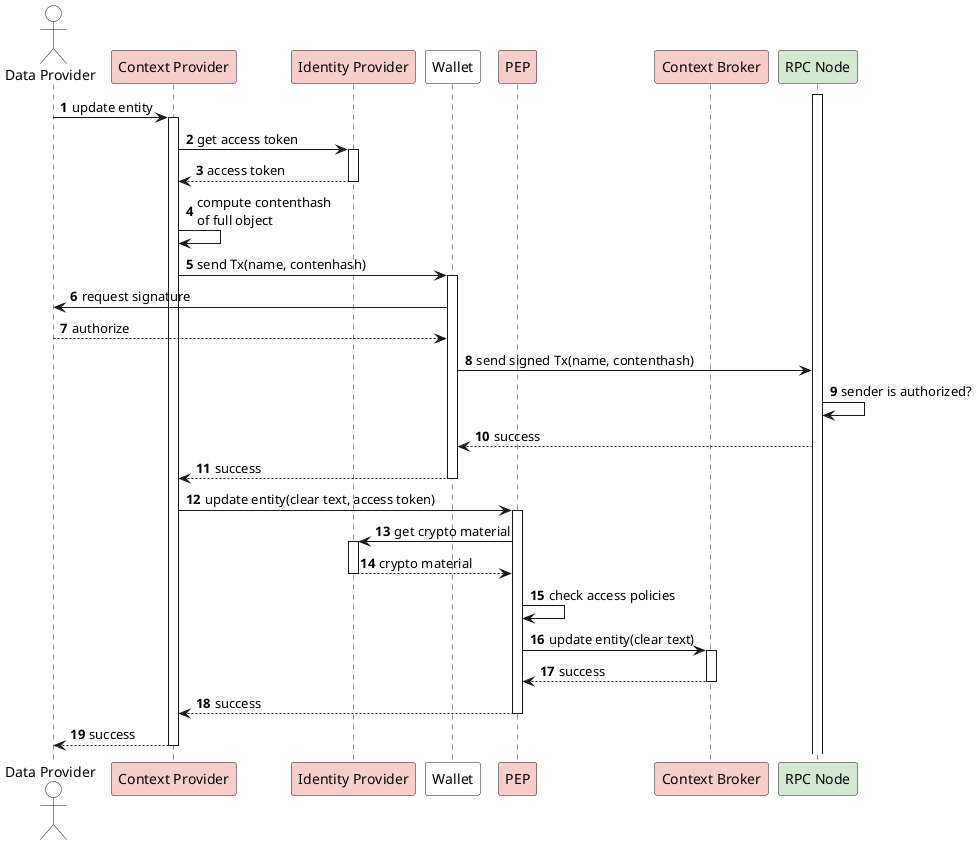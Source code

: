 @startuml
autonumber


actor "Data Provider" as DP #white
participant "Context Provider" as CP order 1 #F8CECC
participant Wallet order 2 #white
participant PEP order 3 #F8CECC
participant "Identity Provider" as IP order 1 #F8CECC
participant "Context Broker" as CB order 4 #F8CECC
participant "RPC Node" as RPCNode order 5 #D5E8D4

activate RPCNode


DP -> CP : update entity
activate CP
CP -> IP : get access token
activate IP
IP --> CP : access token
deactivate IP
CP -> CP : compute contenthash\nof full object
CP -> Wallet : send Tx(name, contenhash)
activate Wallet
Wallet -> DP : request signature
DP --> Wallet : authorize
Wallet -> RPCNode : send signed Tx(name, contenthash)
RPCNode -> RPCNode: sender is authorized?
RPCNode --> Wallet : success
Wallet --> CP: success
deactivate Wallet

CP -> PEP : update entity(clear text, access token)
activate PEP
PEP -> IP : get crypto material
activate IP
IP --> PEP : crypto material
deactivate IP
PEP -> PEP: check access policies
PEP -> CB : update entity(clear text)
activate CB
CB --> PEP : success
deactivate CB
PEP --> CP: success
deactivate PEP

CP --> DP : success

deactivate CP
@enduml